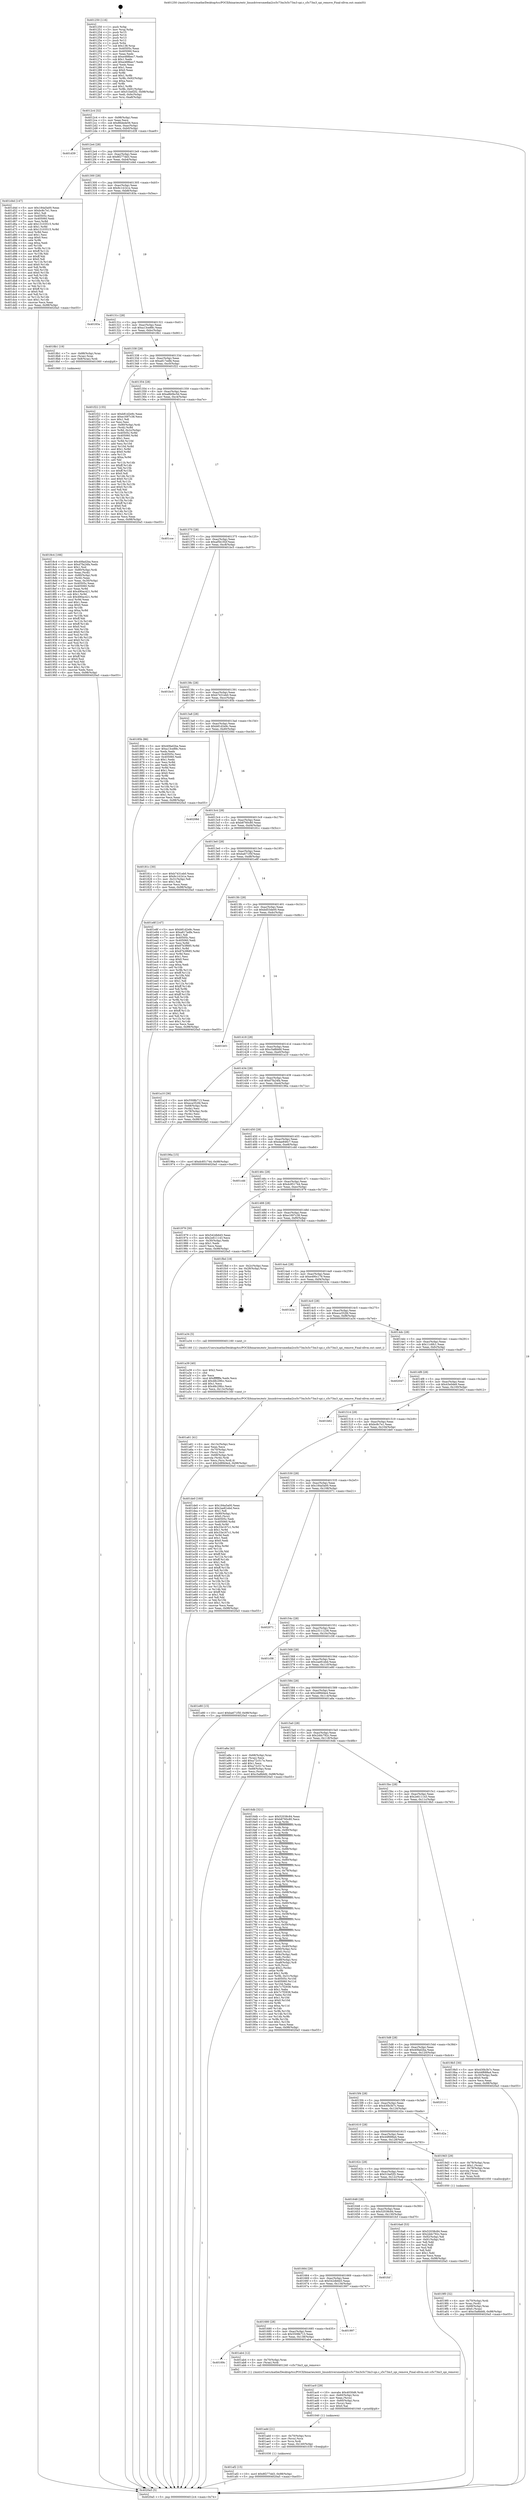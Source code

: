 digraph "0x401250" {
  label = "0x401250 (/mnt/c/Users/mathe/Desktop/tcc/POCII/binaries/extr_linuxdriversmediai2cs5c73m3s5c73m3-spi.c_s5c73m3_spi_remove_Final-ollvm.out::main(0))"
  labelloc = "t"
  node[shape=record]

  Entry [label="",width=0.3,height=0.3,shape=circle,fillcolor=black,style=filled]
  "0x4012c4" [label="{
     0x4012c4 [32]\l
     | [instrs]\l
     &nbsp;&nbsp;0x4012c4 \<+6\>: mov -0x98(%rbp),%eax\l
     &nbsp;&nbsp;0x4012ca \<+2\>: mov %eax,%ecx\l
     &nbsp;&nbsp;0x4012cc \<+6\>: sub $0x86dede56,%ecx\l
     &nbsp;&nbsp;0x4012d2 \<+6\>: mov %eax,-0xac(%rbp)\l
     &nbsp;&nbsp;0x4012d8 \<+6\>: mov %ecx,-0xb0(%rbp)\l
     &nbsp;&nbsp;0x4012de \<+6\>: je 0000000000401d39 \<main+0xae9\>\l
  }"]
  "0x401d39" [label="{
     0x401d39\l
  }", style=dashed]
  "0x4012e4" [label="{
     0x4012e4 [28]\l
     | [instrs]\l
     &nbsp;&nbsp;0x4012e4 \<+5\>: jmp 00000000004012e9 \<main+0x99\>\l
     &nbsp;&nbsp;0x4012e9 \<+6\>: mov -0xac(%rbp),%eax\l
     &nbsp;&nbsp;0x4012ef \<+5\>: sub $0x8f277dd3,%eax\l
     &nbsp;&nbsp;0x4012f4 \<+6\>: mov %eax,-0xb4(%rbp)\l
     &nbsp;&nbsp;0x4012fa \<+6\>: je 0000000000401d4d \<main+0xafd\>\l
  }"]
  Exit [label="",width=0.3,height=0.3,shape=circle,fillcolor=black,style=filled,peripheries=2]
  "0x401d4d" [label="{
     0x401d4d [147]\l
     | [instrs]\l
     &nbsp;&nbsp;0x401d4d \<+5\>: mov $0x184a5a00,%eax\l
     &nbsp;&nbsp;0x401d52 \<+5\>: mov $0xbc8c7e1,%ecx\l
     &nbsp;&nbsp;0x401d57 \<+2\>: mov $0x1,%dl\l
     &nbsp;&nbsp;0x401d59 \<+7\>: mov 0x40505c,%esi\l
     &nbsp;&nbsp;0x401d60 \<+7\>: mov 0x405060,%edi\l
     &nbsp;&nbsp;0x401d67 \<+3\>: mov %esi,%r8d\l
     &nbsp;&nbsp;0x401d6a \<+7\>: add $0x13103515,%r8d\l
     &nbsp;&nbsp;0x401d71 \<+4\>: sub $0x1,%r8d\l
     &nbsp;&nbsp;0x401d75 \<+7\>: sub $0x13103515,%r8d\l
     &nbsp;&nbsp;0x401d7c \<+4\>: imul %r8d,%esi\l
     &nbsp;&nbsp;0x401d80 \<+3\>: and $0x1,%esi\l
     &nbsp;&nbsp;0x401d83 \<+3\>: cmp $0x0,%esi\l
     &nbsp;&nbsp;0x401d86 \<+4\>: sete %r9b\l
     &nbsp;&nbsp;0x401d8a \<+3\>: cmp $0xa,%edi\l
     &nbsp;&nbsp;0x401d8d \<+4\>: setl %r10b\l
     &nbsp;&nbsp;0x401d91 \<+3\>: mov %r9b,%r11b\l
     &nbsp;&nbsp;0x401d94 \<+4\>: xor $0xff,%r11b\l
     &nbsp;&nbsp;0x401d98 \<+3\>: mov %r10b,%bl\l
     &nbsp;&nbsp;0x401d9b \<+3\>: xor $0xff,%bl\l
     &nbsp;&nbsp;0x401d9e \<+3\>: xor $0x0,%dl\l
     &nbsp;&nbsp;0x401da1 \<+3\>: mov %r11b,%r14b\l
     &nbsp;&nbsp;0x401da4 \<+4\>: and $0x0,%r14b\l
     &nbsp;&nbsp;0x401da8 \<+3\>: and %dl,%r9b\l
     &nbsp;&nbsp;0x401dab \<+3\>: mov %bl,%r15b\l
     &nbsp;&nbsp;0x401dae \<+4\>: and $0x0,%r15b\l
     &nbsp;&nbsp;0x401db2 \<+3\>: and %dl,%r10b\l
     &nbsp;&nbsp;0x401db5 \<+3\>: or %r9b,%r14b\l
     &nbsp;&nbsp;0x401db8 \<+3\>: or %r10b,%r15b\l
     &nbsp;&nbsp;0x401dbb \<+3\>: xor %r15b,%r14b\l
     &nbsp;&nbsp;0x401dbe \<+3\>: or %bl,%r11b\l
     &nbsp;&nbsp;0x401dc1 \<+4\>: xor $0xff,%r11b\l
     &nbsp;&nbsp;0x401dc5 \<+3\>: or $0x0,%dl\l
     &nbsp;&nbsp;0x401dc8 \<+3\>: and %dl,%r11b\l
     &nbsp;&nbsp;0x401dcb \<+3\>: or %r11b,%r14b\l
     &nbsp;&nbsp;0x401dce \<+4\>: test $0x1,%r14b\l
     &nbsp;&nbsp;0x401dd2 \<+3\>: cmovne %ecx,%eax\l
     &nbsp;&nbsp;0x401dd5 \<+6\>: mov %eax,-0x98(%rbp)\l
     &nbsp;&nbsp;0x401ddb \<+5\>: jmp 00000000004020a5 \<main+0xe55\>\l
  }"]
  "0x401300" [label="{
     0x401300 [28]\l
     | [instrs]\l
     &nbsp;&nbsp;0x401300 \<+5\>: jmp 0000000000401305 \<main+0xb5\>\l
     &nbsp;&nbsp;0x401305 \<+6\>: mov -0xac(%rbp),%eax\l
     &nbsp;&nbsp;0x40130b \<+5\>: sub $0x9c141b1e,%eax\l
     &nbsp;&nbsp;0x401310 \<+6\>: mov %eax,-0xb8(%rbp)\l
     &nbsp;&nbsp;0x401316 \<+6\>: je 000000000040183a \<main+0x5ea\>\l
  }"]
  "0x401af2" [label="{
     0x401af2 [15]\l
     | [instrs]\l
     &nbsp;&nbsp;0x401af2 \<+10\>: movl $0x8f277dd3,-0x98(%rbp)\l
     &nbsp;&nbsp;0x401afc \<+5\>: jmp 00000000004020a5 \<main+0xe55\>\l
  }"]
  "0x40183a" [label="{
     0x40183a\l
  }", style=dashed]
  "0x40131c" [label="{
     0x40131c [28]\l
     | [instrs]\l
     &nbsp;&nbsp;0x40131c \<+5\>: jmp 0000000000401321 \<main+0xd1\>\l
     &nbsp;&nbsp;0x401321 \<+6\>: mov -0xac(%rbp),%eax\l
     &nbsp;&nbsp;0x401327 \<+5\>: sub $0xa13ce88c,%eax\l
     &nbsp;&nbsp;0x40132c \<+6\>: mov %eax,-0xbc(%rbp)\l
     &nbsp;&nbsp;0x401332 \<+6\>: je 00000000004018b1 \<main+0x661\>\l
  }"]
  "0x401add" [label="{
     0x401add [21]\l
     | [instrs]\l
     &nbsp;&nbsp;0x401add \<+4\>: mov -0x70(%rbp),%rcx\l
     &nbsp;&nbsp;0x401ae1 \<+3\>: mov (%rcx),%rcx\l
     &nbsp;&nbsp;0x401ae4 \<+3\>: mov %rcx,%rdi\l
     &nbsp;&nbsp;0x401ae7 \<+6\>: mov %eax,-0x140(%rbp)\l
     &nbsp;&nbsp;0x401aed \<+5\>: call 0000000000401030 \<free@plt\>\l
     | [calls]\l
     &nbsp;&nbsp;0x401030 \{1\} (unknown)\l
  }"]
  "0x4018b1" [label="{
     0x4018b1 [19]\l
     | [instrs]\l
     &nbsp;&nbsp;0x4018b1 \<+7\>: mov -0x88(%rbp),%rax\l
     &nbsp;&nbsp;0x4018b8 \<+3\>: mov (%rax),%rax\l
     &nbsp;&nbsp;0x4018bb \<+4\>: mov 0x8(%rax),%rdi\l
     &nbsp;&nbsp;0x4018bf \<+5\>: call 0000000000401060 \<atoi@plt\>\l
     | [calls]\l
     &nbsp;&nbsp;0x401060 \{1\} (unknown)\l
  }"]
  "0x401338" [label="{
     0x401338 [28]\l
     | [instrs]\l
     &nbsp;&nbsp;0x401338 \<+5\>: jmp 000000000040133d \<main+0xed\>\l
     &nbsp;&nbsp;0x40133d \<+6\>: mov -0xac(%rbp),%eax\l
     &nbsp;&nbsp;0x401343 \<+5\>: sub $0xa817edfe,%eax\l
     &nbsp;&nbsp;0x401348 \<+6\>: mov %eax,-0xc0(%rbp)\l
     &nbsp;&nbsp;0x40134e \<+6\>: je 0000000000401f22 \<main+0xcd2\>\l
  }"]
  "0x401ac0" [label="{
     0x401ac0 [29]\l
     | [instrs]\l
     &nbsp;&nbsp;0x401ac0 \<+10\>: movabs $0x4030d6,%rdi\l
     &nbsp;&nbsp;0x401aca \<+4\>: mov -0x60(%rbp),%rcx\l
     &nbsp;&nbsp;0x401ace \<+2\>: mov %eax,(%rcx)\l
     &nbsp;&nbsp;0x401ad0 \<+4\>: mov -0x60(%rbp),%rcx\l
     &nbsp;&nbsp;0x401ad4 \<+2\>: mov (%rcx),%esi\l
     &nbsp;&nbsp;0x401ad6 \<+2\>: mov $0x0,%al\l
     &nbsp;&nbsp;0x401ad8 \<+5\>: call 0000000000401040 \<printf@plt\>\l
     | [calls]\l
     &nbsp;&nbsp;0x401040 \{1\} (unknown)\l
  }"]
  "0x401f22" [label="{
     0x401f22 [155]\l
     | [instrs]\l
     &nbsp;&nbsp;0x401f22 \<+5\>: mov $0xb81d2e9c,%eax\l
     &nbsp;&nbsp;0x401f27 \<+5\>: mov $0xe1697c38,%ecx\l
     &nbsp;&nbsp;0x401f2c \<+2\>: mov $0x1,%dl\l
     &nbsp;&nbsp;0x401f2e \<+2\>: xor %esi,%esi\l
     &nbsp;&nbsp;0x401f30 \<+7\>: mov -0x90(%rbp),%rdi\l
     &nbsp;&nbsp;0x401f37 \<+3\>: mov (%rdi),%r8d\l
     &nbsp;&nbsp;0x401f3a \<+4\>: mov %r8d,-0x2c(%rbp)\l
     &nbsp;&nbsp;0x401f3e \<+8\>: mov 0x40505c,%r8d\l
     &nbsp;&nbsp;0x401f46 \<+8\>: mov 0x405060,%r9d\l
     &nbsp;&nbsp;0x401f4e \<+3\>: sub $0x1,%esi\l
     &nbsp;&nbsp;0x401f51 \<+3\>: mov %r8d,%r10d\l
     &nbsp;&nbsp;0x401f54 \<+3\>: add %esi,%r10d\l
     &nbsp;&nbsp;0x401f57 \<+4\>: imul %r10d,%r8d\l
     &nbsp;&nbsp;0x401f5b \<+4\>: and $0x1,%r8d\l
     &nbsp;&nbsp;0x401f5f \<+4\>: cmp $0x0,%r8d\l
     &nbsp;&nbsp;0x401f63 \<+4\>: sete %r11b\l
     &nbsp;&nbsp;0x401f67 \<+4\>: cmp $0xa,%r9d\l
     &nbsp;&nbsp;0x401f6b \<+3\>: setl %bl\l
     &nbsp;&nbsp;0x401f6e \<+3\>: mov %r11b,%r14b\l
     &nbsp;&nbsp;0x401f71 \<+4\>: xor $0xff,%r14b\l
     &nbsp;&nbsp;0x401f75 \<+3\>: mov %bl,%r15b\l
     &nbsp;&nbsp;0x401f78 \<+4\>: xor $0xff,%r15b\l
     &nbsp;&nbsp;0x401f7c \<+3\>: xor $0x0,%dl\l
     &nbsp;&nbsp;0x401f7f \<+3\>: mov %r14b,%r12b\l
     &nbsp;&nbsp;0x401f82 \<+4\>: and $0x0,%r12b\l
     &nbsp;&nbsp;0x401f86 \<+3\>: and %dl,%r11b\l
     &nbsp;&nbsp;0x401f89 \<+3\>: mov %r15b,%r13b\l
     &nbsp;&nbsp;0x401f8c \<+4\>: and $0x0,%r13b\l
     &nbsp;&nbsp;0x401f90 \<+2\>: and %dl,%bl\l
     &nbsp;&nbsp;0x401f92 \<+3\>: or %r11b,%r12b\l
     &nbsp;&nbsp;0x401f95 \<+3\>: or %bl,%r13b\l
     &nbsp;&nbsp;0x401f98 \<+3\>: xor %r13b,%r12b\l
     &nbsp;&nbsp;0x401f9b \<+3\>: or %r15b,%r14b\l
     &nbsp;&nbsp;0x401f9e \<+4\>: xor $0xff,%r14b\l
     &nbsp;&nbsp;0x401fa2 \<+3\>: or $0x0,%dl\l
     &nbsp;&nbsp;0x401fa5 \<+3\>: and %dl,%r14b\l
     &nbsp;&nbsp;0x401fa8 \<+3\>: or %r14b,%r12b\l
     &nbsp;&nbsp;0x401fab \<+4\>: test $0x1,%r12b\l
     &nbsp;&nbsp;0x401faf \<+3\>: cmovne %ecx,%eax\l
     &nbsp;&nbsp;0x401fb2 \<+6\>: mov %eax,-0x98(%rbp)\l
     &nbsp;&nbsp;0x401fb8 \<+5\>: jmp 00000000004020a5 \<main+0xe55\>\l
  }"]
  "0x401354" [label="{
     0x401354 [28]\l
     | [instrs]\l
     &nbsp;&nbsp;0x401354 \<+5\>: jmp 0000000000401359 \<main+0x109\>\l
     &nbsp;&nbsp;0x401359 \<+6\>: mov -0xac(%rbp),%eax\l
     &nbsp;&nbsp;0x40135f \<+5\>: sub $0xa8b0bc5d,%eax\l
     &nbsp;&nbsp;0x401364 \<+6\>: mov %eax,-0xc4(%rbp)\l
     &nbsp;&nbsp;0x40136a \<+6\>: je 0000000000401cce \<main+0xa7e\>\l
  }"]
  "0x40169c" [label="{
     0x40169c\l
  }", style=dashed]
  "0x401cce" [label="{
     0x401cce\l
  }", style=dashed]
  "0x401370" [label="{
     0x401370 [28]\l
     | [instrs]\l
     &nbsp;&nbsp;0x401370 \<+5\>: jmp 0000000000401375 \<main+0x125\>\l
     &nbsp;&nbsp;0x401375 \<+6\>: mov -0xac(%rbp),%eax\l
     &nbsp;&nbsp;0x40137b \<+5\>: sub $0xaf5b192f,%eax\l
     &nbsp;&nbsp;0x401380 \<+6\>: mov %eax,-0xc8(%rbp)\l
     &nbsp;&nbsp;0x401386 \<+6\>: je 0000000000401bc5 \<main+0x975\>\l
  }"]
  "0x401ab4" [label="{
     0x401ab4 [12]\l
     | [instrs]\l
     &nbsp;&nbsp;0x401ab4 \<+4\>: mov -0x70(%rbp),%rax\l
     &nbsp;&nbsp;0x401ab8 \<+3\>: mov (%rax),%rdi\l
     &nbsp;&nbsp;0x401abb \<+5\>: call 0000000000401240 \<s5c73m3_spi_remove\>\l
     | [calls]\l
     &nbsp;&nbsp;0x401240 \{1\} (/mnt/c/Users/mathe/Desktop/tcc/POCII/binaries/extr_linuxdriversmediai2cs5c73m3s5c73m3-spi.c_s5c73m3_spi_remove_Final-ollvm.out::s5c73m3_spi_remove)\l
  }"]
  "0x401bc5" [label="{
     0x401bc5\l
  }", style=dashed]
  "0x40138c" [label="{
     0x40138c [28]\l
     | [instrs]\l
     &nbsp;&nbsp;0x40138c \<+5\>: jmp 0000000000401391 \<main+0x141\>\l
     &nbsp;&nbsp;0x401391 \<+6\>: mov -0xac(%rbp),%eax\l
     &nbsp;&nbsp;0x401397 \<+5\>: sub $0xb7431eb0,%eax\l
     &nbsp;&nbsp;0x40139c \<+6\>: mov %eax,-0xcc(%rbp)\l
     &nbsp;&nbsp;0x4013a2 \<+6\>: je 000000000040185b \<main+0x60b\>\l
  }"]
  "0x401680" [label="{
     0x401680 [28]\l
     | [instrs]\l
     &nbsp;&nbsp;0x401680 \<+5\>: jmp 0000000000401685 \<main+0x435\>\l
     &nbsp;&nbsp;0x401685 \<+6\>: mov -0xac(%rbp),%eax\l
     &nbsp;&nbsp;0x40168b \<+5\>: sub $0x5508b713,%eax\l
     &nbsp;&nbsp;0x401690 \<+6\>: mov %eax,-0x138(%rbp)\l
     &nbsp;&nbsp;0x401696 \<+6\>: je 0000000000401ab4 \<main+0x864\>\l
  }"]
  "0x40185b" [label="{
     0x40185b [86]\l
     | [instrs]\l
     &nbsp;&nbsp;0x40185b \<+5\>: mov $0x40fad2ba,%eax\l
     &nbsp;&nbsp;0x401860 \<+5\>: mov $0xa13ce88c,%ecx\l
     &nbsp;&nbsp;0x401865 \<+2\>: xor %edx,%edx\l
     &nbsp;&nbsp;0x401867 \<+7\>: mov 0x40505c,%esi\l
     &nbsp;&nbsp;0x40186e \<+7\>: mov 0x405060,%edi\l
     &nbsp;&nbsp;0x401875 \<+3\>: sub $0x1,%edx\l
     &nbsp;&nbsp;0x401878 \<+3\>: mov %esi,%r8d\l
     &nbsp;&nbsp;0x40187b \<+3\>: add %edx,%r8d\l
     &nbsp;&nbsp;0x40187e \<+4\>: imul %r8d,%esi\l
     &nbsp;&nbsp;0x401882 \<+3\>: and $0x1,%esi\l
     &nbsp;&nbsp;0x401885 \<+3\>: cmp $0x0,%esi\l
     &nbsp;&nbsp;0x401888 \<+4\>: sete %r9b\l
     &nbsp;&nbsp;0x40188c \<+3\>: cmp $0xa,%edi\l
     &nbsp;&nbsp;0x40188f \<+4\>: setl %r10b\l
     &nbsp;&nbsp;0x401893 \<+3\>: mov %r9b,%r11b\l
     &nbsp;&nbsp;0x401896 \<+3\>: and %r10b,%r11b\l
     &nbsp;&nbsp;0x401899 \<+3\>: xor %r10b,%r9b\l
     &nbsp;&nbsp;0x40189c \<+3\>: or %r9b,%r11b\l
     &nbsp;&nbsp;0x40189f \<+4\>: test $0x1,%r11b\l
     &nbsp;&nbsp;0x4018a3 \<+3\>: cmovne %ecx,%eax\l
     &nbsp;&nbsp;0x4018a6 \<+6\>: mov %eax,-0x98(%rbp)\l
     &nbsp;&nbsp;0x4018ac \<+5\>: jmp 00000000004020a5 \<main+0xe55\>\l
  }"]
  "0x4013a8" [label="{
     0x4013a8 [28]\l
     | [instrs]\l
     &nbsp;&nbsp;0x4013a8 \<+5\>: jmp 00000000004013ad \<main+0x15d\>\l
     &nbsp;&nbsp;0x4013ad \<+6\>: mov -0xac(%rbp),%eax\l
     &nbsp;&nbsp;0x4013b3 \<+5\>: sub $0xb81d2e9c,%eax\l
     &nbsp;&nbsp;0x4013b8 \<+6\>: mov %eax,-0xd0(%rbp)\l
     &nbsp;&nbsp;0x4013be \<+6\>: je 000000000040208d \<main+0xe3d\>\l
  }"]
  "0x401997" [label="{
     0x401997\l
  }", style=dashed]
  "0x40208d" [label="{
     0x40208d\l
  }", style=dashed]
  "0x4013c4" [label="{
     0x4013c4 [28]\l
     | [instrs]\l
     &nbsp;&nbsp;0x4013c4 \<+5\>: jmp 00000000004013c9 \<main+0x179\>\l
     &nbsp;&nbsp;0x4013c9 \<+6\>: mov -0xac(%rbp),%eax\l
     &nbsp;&nbsp;0x4013cf \<+5\>: sub $0xb8760c80,%eax\l
     &nbsp;&nbsp;0x4013d4 \<+6\>: mov %eax,-0xd4(%rbp)\l
     &nbsp;&nbsp;0x4013da \<+6\>: je 000000000040181c \<main+0x5cc\>\l
  }"]
  "0x401664" [label="{
     0x401664 [28]\l
     | [instrs]\l
     &nbsp;&nbsp;0x401664 \<+5\>: jmp 0000000000401669 \<main+0x419\>\l
     &nbsp;&nbsp;0x401669 \<+6\>: mov -0xac(%rbp),%eax\l
     &nbsp;&nbsp;0x40166f \<+5\>: sub $0x542db6d3,%eax\l
     &nbsp;&nbsp;0x401674 \<+6\>: mov %eax,-0x134(%rbp)\l
     &nbsp;&nbsp;0x40167a \<+6\>: je 0000000000401997 \<main+0x747\>\l
  }"]
  "0x40181c" [label="{
     0x40181c [30]\l
     | [instrs]\l
     &nbsp;&nbsp;0x40181c \<+5\>: mov $0xb7431eb0,%eax\l
     &nbsp;&nbsp;0x401821 \<+5\>: mov $0x9c141b1e,%ecx\l
     &nbsp;&nbsp;0x401826 \<+3\>: mov -0x31(%rbp),%dl\l
     &nbsp;&nbsp;0x401829 \<+3\>: test $0x1,%dl\l
     &nbsp;&nbsp;0x40182c \<+3\>: cmovne %ecx,%eax\l
     &nbsp;&nbsp;0x40182f \<+6\>: mov %eax,-0x98(%rbp)\l
     &nbsp;&nbsp;0x401835 \<+5\>: jmp 00000000004020a5 \<main+0xe55\>\l
  }"]
  "0x4013e0" [label="{
     0x4013e0 [28]\l
     | [instrs]\l
     &nbsp;&nbsp;0x4013e0 \<+5\>: jmp 00000000004013e5 \<main+0x195\>\l
     &nbsp;&nbsp;0x4013e5 \<+6\>: mov -0xac(%rbp),%eax\l
     &nbsp;&nbsp;0x4013eb \<+5\>: sub $0xba671f5f,%eax\l
     &nbsp;&nbsp;0x4013f0 \<+6\>: mov %eax,-0xd8(%rbp)\l
     &nbsp;&nbsp;0x4013f6 \<+6\>: je 0000000000401e8f \<main+0xc3f\>\l
  }"]
  "0x401fcf" [label="{
     0x401fcf\l
  }", style=dashed]
  "0x401e8f" [label="{
     0x401e8f [147]\l
     | [instrs]\l
     &nbsp;&nbsp;0x401e8f \<+5\>: mov $0xb81d2e9c,%eax\l
     &nbsp;&nbsp;0x401e94 \<+5\>: mov $0xa817edfe,%ecx\l
     &nbsp;&nbsp;0x401e99 \<+2\>: mov $0x1,%dl\l
     &nbsp;&nbsp;0x401e9b \<+7\>: mov 0x40505c,%esi\l
     &nbsp;&nbsp;0x401ea2 \<+7\>: mov 0x405060,%edi\l
     &nbsp;&nbsp;0x401ea9 \<+3\>: mov %esi,%r8d\l
     &nbsp;&nbsp;0x401eac \<+7\>: add $0x87b3f685,%r8d\l
     &nbsp;&nbsp;0x401eb3 \<+4\>: sub $0x1,%r8d\l
     &nbsp;&nbsp;0x401eb7 \<+7\>: sub $0x87b3f685,%r8d\l
     &nbsp;&nbsp;0x401ebe \<+4\>: imul %r8d,%esi\l
     &nbsp;&nbsp;0x401ec2 \<+3\>: and $0x1,%esi\l
     &nbsp;&nbsp;0x401ec5 \<+3\>: cmp $0x0,%esi\l
     &nbsp;&nbsp;0x401ec8 \<+4\>: sete %r9b\l
     &nbsp;&nbsp;0x401ecc \<+3\>: cmp $0xa,%edi\l
     &nbsp;&nbsp;0x401ecf \<+4\>: setl %r10b\l
     &nbsp;&nbsp;0x401ed3 \<+3\>: mov %r9b,%r11b\l
     &nbsp;&nbsp;0x401ed6 \<+4\>: xor $0xff,%r11b\l
     &nbsp;&nbsp;0x401eda \<+3\>: mov %r10b,%bl\l
     &nbsp;&nbsp;0x401edd \<+3\>: xor $0xff,%bl\l
     &nbsp;&nbsp;0x401ee0 \<+3\>: xor $0x1,%dl\l
     &nbsp;&nbsp;0x401ee3 \<+3\>: mov %r11b,%r14b\l
     &nbsp;&nbsp;0x401ee6 \<+4\>: and $0xff,%r14b\l
     &nbsp;&nbsp;0x401eea \<+3\>: and %dl,%r9b\l
     &nbsp;&nbsp;0x401eed \<+3\>: mov %bl,%r15b\l
     &nbsp;&nbsp;0x401ef0 \<+4\>: and $0xff,%r15b\l
     &nbsp;&nbsp;0x401ef4 \<+3\>: and %dl,%r10b\l
     &nbsp;&nbsp;0x401ef7 \<+3\>: or %r9b,%r14b\l
     &nbsp;&nbsp;0x401efa \<+3\>: or %r10b,%r15b\l
     &nbsp;&nbsp;0x401efd \<+3\>: xor %r15b,%r14b\l
     &nbsp;&nbsp;0x401f00 \<+3\>: or %bl,%r11b\l
     &nbsp;&nbsp;0x401f03 \<+4\>: xor $0xff,%r11b\l
     &nbsp;&nbsp;0x401f07 \<+3\>: or $0x1,%dl\l
     &nbsp;&nbsp;0x401f0a \<+3\>: and %dl,%r11b\l
     &nbsp;&nbsp;0x401f0d \<+3\>: or %r11b,%r14b\l
     &nbsp;&nbsp;0x401f10 \<+4\>: test $0x1,%r14b\l
     &nbsp;&nbsp;0x401f14 \<+3\>: cmovne %ecx,%eax\l
     &nbsp;&nbsp;0x401f17 \<+6\>: mov %eax,-0x98(%rbp)\l
     &nbsp;&nbsp;0x401f1d \<+5\>: jmp 00000000004020a5 \<main+0xe55\>\l
  }"]
  "0x4013fc" [label="{
     0x4013fc [28]\l
     | [instrs]\l
     &nbsp;&nbsp;0x4013fc \<+5\>: jmp 0000000000401401 \<main+0x1b1\>\l
     &nbsp;&nbsp;0x401401 \<+6\>: mov -0xac(%rbp),%eax\l
     &nbsp;&nbsp;0x401407 \<+5\>: sub $0xbd53de00,%eax\l
     &nbsp;&nbsp;0x40140c \<+6\>: mov %eax,-0xdc(%rbp)\l
     &nbsp;&nbsp;0x401412 \<+6\>: je 0000000000401b01 \<main+0x8b1\>\l
  }"]
  "0x401a61" [label="{
     0x401a61 [41]\l
     | [instrs]\l
     &nbsp;&nbsp;0x401a61 \<+6\>: mov -0x13c(%rbp),%ecx\l
     &nbsp;&nbsp;0x401a67 \<+3\>: imul %eax,%ecx\l
     &nbsp;&nbsp;0x401a6a \<+4\>: mov -0x70(%rbp),%rsi\l
     &nbsp;&nbsp;0x401a6e \<+3\>: mov (%rsi),%rsi\l
     &nbsp;&nbsp;0x401a71 \<+4\>: mov -0x68(%rbp),%rdi\l
     &nbsp;&nbsp;0x401a75 \<+3\>: movslq (%rdi),%rdi\l
     &nbsp;&nbsp;0x401a78 \<+3\>: mov %ecx,(%rsi,%rdi,4)\l
     &nbsp;&nbsp;0x401a7b \<+10\>: movl $0x2d89d4e4,-0x98(%rbp)\l
     &nbsp;&nbsp;0x401a85 \<+5\>: jmp 00000000004020a5 \<main+0xe55\>\l
  }"]
  "0x401b01" [label="{
     0x401b01\l
  }", style=dashed]
  "0x401418" [label="{
     0x401418 [28]\l
     | [instrs]\l
     &nbsp;&nbsp;0x401418 \<+5\>: jmp 000000000040141d \<main+0x1cd\>\l
     &nbsp;&nbsp;0x40141d \<+6\>: mov -0xac(%rbp),%eax\l
     &nbsp;&nbsp;0x401423 \<+5\>: sub $0xc5a8bbfd,%eax\l
     &nbsp;&nbsp;0x401428 \<+6\>: mov %eax,-0xe0(%rbp)\l
     &nbsp;&nbsp;0x40142e \<+6\>: je 0000000000401a10 \<main+0x7c0\>\l
  }"]
  "0x401a39" [label="{
     0x401a39 [40]\l
     | [instrs]\l
     &nbsp;&nbsp;0x401a39 \<+5\>: mov $0x2,%ecx\l
     &nbsp;&nbsp;0x401a3e \<+1\>: cltd\l
     &nbsp;&nbsp;0x401a3f \<+2\>: idiv %ecx\l
     &nbsp;&nbsp;0x401a41 \<+6\>: imul $0xfffffffe,%edx,%ecx\l
     &nbsp;&nbsp;0x401a47 \<+6\>: add $0x48c29fcc,%ecx\l
     &nbsp;&nbsp;0x401a4d \<+3\>: add $0x1,%ecx\l
     &nbsp;&nbsp;0x401a50 \<+6\>: sub $0x48c29fcc,%ecx\l
     &nbsp;&nbsp;0x401a56 \<+6\>: mov %ecx,-0x13c(%rbp)\l
     &nbsp;&nbsp;0x401a5c \<+5\>: call 0000000000401160 \<next_i\>\l
     | [calls]\l
     &nbsp;&nbsp;0x401160 \{1\} (/mnt/c/Users/mathe/Desktop/tcc/POCII/binaries/extr_linuxdriversmediai2cs5c73m3s5c73m3-spi.c_s5c73m3_spi_remove_Final-ollvm.out::next_i)\l
  }"]
  "0x401a10" [label="{
     0x401a10 [36]\l
     | [instrs]\l
     &nbsp;&nbsp;0x401a10 \<+5\>: mov $0x5508b713,%eax\l
     &nbsp;&nbsp;0x401a15 \<+5\>: mov $0xeca352fd,%ecx\l
     &nbsp;&nbsp;0x401a1a \<+4\>: mov -0x68(%rbp),%rdx\l
     &nbsp;&nbsp;0x401a1e \<+2\>: mov (%rdx),%esi\l
     &nbsp;&nbsp;0x401a20 \<+4\>: mov -0x78(%rbp),%rdx\l
     &nbsp;&nbsp;0x401a24 \<+2\>: cmp (%rdx),%esi\l
     &nbsp;&nbsp;0x401a26 \<+3\>: cmovl %ecx,%eax\l
     &nbsp;&nbsp;0x401a29 \<+6\>: mov %eax,-0x98(%rbp)\l
     &nbsp;&nbsp;0x401a2f \<+5\>: jmp 00000000004020a5 \<main+0xe55\>\l
  }"]
  "0x401434" [label="{
     0x401434 [28]\l
     | [instrs]\l
     &nbsp;&nbsp;0x401434 \<+5\>: jmp 0000000000401439 \<main+0x1e9\>\l
     &nbsp;&nbsp;0x401439 \<+6\>: mov -0xac(%rbp),%eax\l
     &nbsp;&nbsp;0x40143f \<+5\>: sub $0xd7fa24fa,%eax\l
     &nbsp;&nbsp;0x401444 \<+6\>: mov %eax,-0xe4(%rbp)\l
     &nbsp;&nbsp;0x40144a \<+6\>: je 000000000040196a \<main+0x71a\>\l
  }"]
  "0x4019f0" [label="{
     0x4019f0 [32]\l
     | [instrs]\l
     &nbsp;&nbsp;0x4019f0 \<+4\>: mov -0x70(%rbp),%rdi\l
     &nbsp;&nbsp;0x4019f4 \<+3\>: mov %rax,(%rdi)\l
     &nbsp;&nbsp;0x4019f7 \<+4\>: mov -0x68(%rbp),%rax\l
     &nbsp;&nbsp;0x4019fb \<+6\>: movl $0x0,(%rax)\l
     &nbsp;&nbsp;0x401a01 \<+10\>: movl $0xc5a8bbfd,-0x98(%rbp)\l
     &nbsp;&nbsp;0x401a0b \<+5\>: jmp 00000000004020a5 \<main+0xe55\>\l
  }"]
  "0x40196a" [label="{
     0x40196a [15]\l
     | [instrs]\l
     &nbsp;&nbsp;0x40196a \<+10\>: movl $0xdc851744,-0x98(%rbp)\l
     &nbsp;&nbsp;0x401974 \<+5\>: jmp 00000000004020a5 \<main+0xe55\>\l
  }"]
  "0x401450" [label="{
     0x401450 [28]\l
     | [instrs]\l
     &nbsp;&nbsp;0x401450 \<+5\>: jmp 0000000000401455 \<main+0x205\>\l
     &nbsp;&nbsp;0x401455 \<+6\>: mov -0xac(%rbp),%eax\l
     &nbsp;&nbsp;0x40145b \<+5\>: sub $0xdae846c7,%eax\l
     &nbsp;&nbsp;0x401460 \<+6\>: mov %eax,-0xe8(%rbp)\l
     &nbsp;&nbsp;0x401466 \<+6\>: je 0000000000401cdd \<main+0xa8d\>\l
  }"]
  "0x4018c4" [label="{
     0x4018c4 [166]\l
     | [instrs]\l
     &nbsp;&nbsp;0x4018c4 \<+5\>: mov $0x40fad2ba,%ecx\l
     &nbsp;&nbsp;0x4018c9 \<+5\>: mov $0xd7fa24fa,%edx\l
     &nbsp;&nbsp;0x4018ce \<+3\>: mov $0x1,%sil\l
     &nbsp;&nbsp;0x4018d1 \<+4\>: mov -0x80(%rbp),%rdi\l
     &nbsp;&nbsp;0x4018d5 \<+2\>: mov %eax,(%rdi)\l
     &nbsp;&nbsp;0x4018d7 \<+4\>: mov -0x80(%rbp),%rdi\l
     &nbsp;&nbsp;0x4018db \<+2\>: mov (%rdi),%eax\l
     &nbsp;&nbsp;0x4018dd \<+3\>: mov %eax,-0x30(%rbp)\l
     &nbsp;&nbsp;0x4018e0 \<+7\>: mov 0x40505c,%eax\l
     &nbsp;&nbsp;0x4018e7 \<+8\>: mov 0x405060,%r8d\l
     &nbsp;&nbsp;0x4018ef \<+3\>: mov %eax,%r9d\l
     &nbsp;&nbsp;0x4018f2 \<+7\>: add $0x490ac421,%r9d\l
     &nbsp;&nbsp;0x4018f9 \<+4\>: sub $0x1,%r9d\l
     &nbsp;&nbsp;0x4018fd \<+7\>: sub $0x490ac421,%r9d\l
     &nbsp;&nbsp;0x401904 \<+4\>: imul %r9d,%eax\l
     &nbsp;&nbsp;0x401908 \<+3\>: and $0x1,%eax\l
     &nbsp;&nbsp;0x40190b \<+3\>: cmp $0x0,%eax\l
     &nbsp;&nbsp;0x40190e \<+4\>: sete %r10b\l
     &nbsp;&nbsp;0x401912 \<+4\>: cmp $0xa,%r8d\l
     &nbsp;&nbsp;0x401916 \<+4\>: setl %r11b\l
     &nbsp;&nbsp;0x40191a \<+3\>: mov %r10b,%bl\l
     &nbsp;&nbsp;0x40191d \<+3\>: xor $0xff,%bl\l
     &nbsp;&nbsp;0x401920 \<+3\>: mov %r11b,%r14b\l
     &nbsp;&nbsp;0x401923 \<+4\>: xor $0xff,%r14b\l
     &nbsp;&nbsp;0x401927 \<+4\>: xor $0x0,%sil\l
     &nbsp;&nbsp;0x40192b \<+3\>: mov %bl,%r15b\l
     &nbsp;&nbsp;0x40192e \<+4\>: and $0x0,%r15b\l
     &nbsp;&nbsp;0x401932 \<+3\>: and %sil,%r10b\l
     &nbsp;&nbsp;0x401935 \<+3\>: mov %r14b,%r12b\l
     &nbsp;&nbsp;0x401938 \<+4\>: and $0x0,%r12b\l
     &nbsp;&nbsp;0x40193c \<+3\>: and %sil,%r11b\l
     &nbsp;&nbsp;0x40193f \<+3\>: or %r10b,%r15b\l
     &nbsp;&nbsp;0x401942 \<+3\>: or %r11b,%r12b\l
     &nbsp;&nbsp;0x401945 \<+3\>: xor %r12b,%r15b\l
     &nbsp;&nbsp;0x401948 \<+3\>: or %r14b,%bl\l
     &nbsp;&nbsp;0x40194b \<+3\>: xor $0xff,%bl\l
     &nbsp;&nbsp;0x40194e \<+4\>: or $0x0,%sil\l
     &nbsp;&nbsp;0x401952 \<+3\>: and %sil,%bl\l
     &nbsp;&nbsp;0x401955 \<+3\>: or %bl,%r15b\l
     &nbsp;&nbsp;0x401958 \<+4\>: test $0x1,%r15b\l
     &nbsp;&nbsp;0x40195c \<+3\>: cmovne %edx,%ecx\l
     &nbsp;&nbsp;0x40195f \<+6\>: mov %ecx,-0x98(%rbp)\l
     &nbsp;&nbsp;0x401965 \<+5\>: jmp 00000000004020a5 \<main+0xe55\>\l
  }"]
  "0x401cdd" [label="{
     0x401cdd\l
  }", style=dashed]
  "0x40146c" [label="{
     0x40146c [28]\l
     | [instrs]\l
     &nbsp;&nbsp;0x40146c \<+5\>: jmp 0000000000401471 \<main+0x221\>\l
     &nbsp;&nbsp;0x401471 \<+6\>: mov -0xac(%rbp),%eax\l
     &nbsp;&nbsp;0x401477 \<+5\>: sub $0xdc851744,%eax\l
     &nbsp;&nbsp;0x40147c \<+6\>: mov %eax,-0xec(%rbp)\l
     &nbsp;&nbsp;0x401482 \<+6\>: je 0000000000401979 \<main+0x729\>\l
  }"]
  "0x401250" [label="{
     0x401250 [116]\l
     | [instrs]\l
     &nbsp;&nbsp;0x401250 \<+1\>: push %rbp\l
     &nbsp;&nbsp;0x401251 \<+3\>: mov %rsp,%rbp\l
     &nbsp;&nbsp;0x401254 \<+2\>: push %r15\l
     &nbsp;&nbsp;0x401256 \<+2\>: push %r14\l
     &nbsp;&nbsp;0x401258 \<+2\>: push %r13\l
     &nbsp;&nbsp;0x40125a \<+2\>: push %r12\l
     &nbsp;&nbsp;0x40125c \<+1\>: push %rbx\l
     &nbsp;&nbsp;0x40125d \<+7\>: sub $0x138,%rsp\l
     &nbsp;&nbsp;0x401264 \<+7\>: mov 0x40505c,%eax\l
     &nbsp;&nbsp;0x40126b \<+7\>: mov 0x405060,%ecx\l
     &nbsp;&nbsp;0x401272 \<+2\>: mov %eax,%edx\l
     &nbsp;&nbsp;0x401274 \<+6\>: sub $0xe488bec7,%edx\l
     &nbsp;&nbsp;0x40127a \<+3\>: sub $0x1,%edx\l
     &nbsp;&nbsp;0x40127d \<+6\>: add $0xe488bec7,%edx\l
     &nbsp;&nbsp;0x401283 \<+3\>: imul %edx,%eax\l
     &nbsp;&nbsp;0x401286 \<+3\>: and $0x1,%eax\l
     &nbsp;&nbsp;0x401289 \<+3\>: cmp $0x0,%eax\l
     &nbsp;&nbsp;0x40128c \<+4\>: sete %r8b\l
     &nbsp;&nbsp;0x401290 \<+4\>: and $0x1,%r8b\l
     &nbsp;&nbsp;0x401294 \<+7\>: mov %r8b,-0x92(%rbp)\l
     &nbsp;&nbsp;0x40129b \<+3\>: cmp $0xa,%ecx\l
     &nbsp;&nbsp;0x40129e \<+4\>: setl %r8b\l
     &nbsp;&nbsp;0x4012a2 \<+4\>: and $0x1,%r8b\l
     &nbsp;&nbsp;0x4012a6 \<+7\>: mov %r8b,-0x91(%rbp)\l
     &nbsp;&nbsp;0x4012ad \<+10\>: movl $0x51bef2f2,-0x98(%rbp)\l
     &nbsp;&nbsp;0x4012b7 \<+6\>: mov %edi,-0x9c(%rbp)\l
     &nbsp;&nbsp;0x4012bd \<+7\>: mov %rsi,-0xa8(%rbp)\l
  }"]
  "0x401979" [label="{
     0x401979 [30]\l
     | [instrs]\l
     &nbsp;&nbsp;0x401979 \<+5\>: mov $0x542db6d3,%eax\l
     &nbsp;&nbsp;0x40197e \<+5\>: mov $0x2e611143,%ecx\l
     &nbsp;&nbsp;0x401983 \<+3\>: mov -0x30(%rbp),%edx\l
     &nbsp;&nbsp;0x401986 \<+3\>: cmp $0x1,%edx\l
     &nbsp;&nbsp;0x401989 \<+3\>: cmovl %ecx,%eax\l
     &nbsp;&nbsp;0x40198c \<+6\>: mov %eax,-0x98(%rbp)\l
     &nbsp;&nbsp;0x401992 \<+5\>: jmp 00000000004020a5 \<main+0xe55\>\l
  }"]
  "0x401488" [label="{
     0x401488 [28]\l
     | [instrs]\l
     &nbsp;&nbsp;0x401488 \<+5\>: jmp 000000000040148d \<main+0x23d\>\l
     &nbsp;&nbsp;0x40148d \<+6\>: mov -0xac(%rbp),%eax\l
     &nbsp;&nbsp;0x401493 \<+5\>: sub $0xe1697c38,%eax\l
     &nbsp;&nbsp;0x401498 \<+6\>: mov %eax,-0xf0(%rbp)\l
     &nbsp;&nbsp;0x40149e \<+6\>: je 0000000000401fbd \<main+0xd6d\>\l
  }"]
  "0x4020a5" [label="{
     0x4020a5 [5]\l
     | [instrs]\l
     &nbsp;&nbsp;0x4020a5 \<+5\>: jmp 00000000004012c4 \<main+0x74\>\l
  }"]
  "0x401fbd" [label="{
     0x401fbd [18]\l
     | [instrs]\l
     &nbsp;&nbsp;0x401fbd \<+3\>: mov -0x2c(%rbp),%eax\l
     &nbsp;&nbsp;0x401fc0 \<+4\>: lea -0x28(%rbp),%rsp\l
     &nbsp;&nbsp;0x401fc4 \<+1\>: pop %rbx\l
     &nbsp;&nbsp;0x401fc5 \<+2\>: pop %r12\l
     &nbsp;&nbsp;0x401fc7 \<+2\>: pop %r13\l
     &nbsp;&nbsp;0x401fc9 \<+2\>: pop %r14\l
     &nbsp;&nbsp;0x401fcb \<+2\>: pop %r15\l
     &nbsp;&nbsp;0x401fcd \<+1\>: pop %rbp\l
     &nbsp;&nbsp;0x401fce \<+1\>: ret\l
  }"]
  "0x4014a4" [label="{
     0x4014a4 [28]\l
     | [instrs]\l
     &nbsp;&nbsp;0x4014a4 \<+5\>: jmp 00000000004014a9 \<main+0x259\>\l
     &nbsp;&nbsp;0x4014a9 \<+6\>: mov -0xac(%rbp),%eax\l
     &nbsp;&nbsp;0x4014af \<+5\>: sub $0xe490c179,%eax\l
     &nbsp;&nbsp;0x4014b4 \<+6\>: mov %eax,-0xf4(%rbp)\l
     &nbsp;&nbsp;0x4014ba \<+6\>: je 0000000000401b3e \<main+0x8ee\>\l
  }"]
  "0x401648" [label="{
     0x401648 [28]\l
     | [instrs]\l
     &nbsp;&nbsp;0x401648 \<+5\>: jmp 000000000040164d \<main+0x3fd\>\l
     &nbsp;&nbsp;0x40164d \<+6\>: mov -0xac(%rbp),%eax\l
     &nbsp;&nbsp;0x401653 \<+5\>: sub $0x52038c84,%eax\l
     &nbsp;&nbsp;0x401658 \<+6\>: mov %eax,-0x130(%rbp)\l
     &nbsp;&nbsp;0x40165e \<+6\>: je 0000000000401fcf \<main+0xd7f\>\l
  }"]
  "0x401b3e" [label="{
     0x401b3e\l
  }", style=dashed]
  "0x4014c0" [label="{
     0x4014c0 [28]\l
     | [instrs]\l
     &nbsp;&nbsp;0x4014c0 \<+5\>: jmp 00000000004014c5 \<main+0x275\>\l
     &nbsp;&nbsp;0x4014c5 \<+6\>: mov -0xac(%rbp),%eax\l
     &nbsp;&nbsp;0x4014cb \<+5\>: sub $0xeca352fd,%eax\l
     &nbsp;&nbsp;0x4014d0 \<+6\>: mov %eax,-0xf8(%rbp)\l
     &nbsp;&nbsp;0x4014d6 \<+6\>: je 0000000000401a34 \<main+0x7e4\>\l
  }"]
  "0x4016a6" [label="{
     0x4016a6 [53]\l
     | [instrs]\l
     &nbsp;&nbsp;0x4016a6 \<+5\>: mov $0x52038c84,%eax\l
     &nbsp;&nbsp;0x4016ab \<+5\>: mov $0x2ddc792c,%ecx\l
     &nbsp;&nbsp;0x4016b0 \<+6\>: mov -0x92(%rbp),%dl\l
     &nbsp;&nbsp;0x4016b6 \<+7\>: mov -0x91(%rbp),%sil\l
     &nbsp;&nbsp;0x4016bd \<+3\>: mov %dl,%dil\l
     &nbsp;&nbsp;0x4016c0 \<+3\>: and %sil,%dil\l
     &nbsp;&nbsp;0x4016c3 \<+3\>: xor %sil,%dl\l
     &nbsp;&nbsp;0x4016c6 \<+3\>: or %dl,%dil\l
     &nbsp;&nbsp;0x4016c9 \<+4\>: test $0x1,%dil\l
     &nbsp;&nbsp;0x4016cd \<+3\>: cmovne %ecx,%eax\l
     &nbsp;&nbsp;0x4016d0 \<+6\>: mov %eax,-0x98(%rbp)\l
     &nbsp;&nbsp;0x4016d6 \<+5\>: jmp 00000000004020a5 \<main+0xe55\>\l
  }"]
  "0x401a34" [label="{
     0x401a34 [5]\l
     | [instrs]\l
     &nbsp;&nbsp;0x401a34 \<+5\>: call 0000000000401160 \<next_i\>\l
     | [calls]\l
     &nbsp;&nbsp;0x401160 \{1\} (/mnt/c/Users/mathe/Desktop/tcc/POCII/binaries/extr_linuxdriversmediai2cs5c73m3s5c73m3-spi.c_s5c73m3_spi_remove_Final-ollvm.out::next_i)\l
  }"]
  "0x4014dc" [label="{
     0x4014dc [28]\l
     | [instrs]\l
     &nbsp;&nbsp;0x4014dc \<+5\>: jmp 00000000004014e1 \<main+0x291\>\l
     &nbsp;&nbsp;0x4014e1 \<+6\>: mov -0xac(%rbp),%eax\l
     &nbsp;&nbsp;0x4014e7 \<+5\>: sub $0x11c6fc1,%eax\l
     &nbsp;&nbsp;0x4014ec \<+6\>: mov %eax,-0xfc(%rbp)\l
     &nbsp;&nbsp;0x4014f2 \<+6\>: je 0000000000402047 \<main+0xdf7\>\l
  }"]
  "0x40162c" [label="{
     0x40162c [28]\l
     | [instrs]\l
     &nbsp;&nbsp;0x40162c \<+5\>: jmp 0000000000401631 \<main+0x3e1\>\l
     &nbsp;&nbsp;0x401631 \<+6\>: mov -0xac(%rbp),%eax\l
     &nbsp;&nbsp;0x401637 \<+5\>: sub $0x51bef2f2,%eax\l
     &nbsp;&nbsp;0x40163c \<+6\>: mov %eax,-0x12c(%rbp)\l
     &nbsp;&nbsp;0x401642 \<+6\>: je 00000000004016a6 \<main+0x456\>\l
  }"]
  "0x402047" [label="{
     0x402047\l
  }", style=dashed]
  "0x4014f8" [label="{
     0x4014f8 [28]\l
     | [instrs]\l
     &nbsp;&nbsp;0x4014f8 \<+5\>: jmp 00000000004014fd \<main+0x2ad\>\l
     &nbsp;&nbsp;0x4014fd \<+6\>: mov -0xac(%rbp),%eax\l
     &nbsp;&nbsp;0x401503 \<+5\>: sub $0x43e0de9,%eax\l
     &nbsp;&nbsp;0x401508 \<+6\>: mov %eax,-0x100(%rbp)\l
     &nbsp;&nbsp;0x40150e \<+6\>: je 0000000000401b62 \<main+0x912\>\l
  }"]
  "0x4019d3" [label="{
     0x4019d3 [29]\l
     | [instrs]\l
     &nbsp;&nbsp;0x4019d3 \<+4\>: mov -0x78(%rbp),%rax\l
     &nbsp;&nbsp;0x4019d7 \<+6\>: movl $0x1,(%rax)\l
     &nbsp;&nbsp;0x4019dd \<+4\>: mov -0x78(%rbp),%rax\l
     &nbsp;&nbsp;0x4019e1 \<+3\>: movslq (%rax),%rax\l
     &nbsp;&nbsp;0x4019e4 \<+4\>: shl $0x2,%rax\l
     &nbsp;&nbsp;0x4019e8 \<+3\>: mov %rax,%rdi\l
     &nbsp;&nbsp;0x4019eb \<+5\>: call 0000000000401050 \<malloc@plt\>\l
     | [calls]\l
     &nbsp;&nbsp;0x401050 \{1\} (unknown)\l
  }"]
  "0x401b62" [label="{
     0x401b62\l
  }", style=dashed]
  "0x401514" [label="{
     0x401514 [28]\l
     | [instrs]\l
     &nbsp;&nbsp;0x401514 \<+5\>: jmp 0000000000401519 \<main+0x2c9\>\l
     &nbsp;&nbsp;0x401519 \<+6\>: mov -0xac(%rbp),%eax\l
     &nbsp;&nbsp;0x40151f \<+5\>: sub $0xbc8c7e1,%eax\l
     &nbsp;&nbsp;0x401524 \<+6\>: mov %eax,-0x104(%rbp)\l
     &nbsp;&nbsp;0x40152a \<+6\>: je 0000000000401de0 \<main+0xb90\>\l
  }"]
  "0x401610" [label="{
     0x401610 [28]\l
     | [instrs]\l
     &nbsp;&nbsp;0x401610 \<+5\>: jmp 0000000000401615 \<main+0x3c5\>\l
     &nbsp;&nbsp;0x401615 \<+6\>: mov -0xac(%rbp),%eax\l
     &nbsp;&nbsp;0x40161b \<+5\>: sub $0x44f688a4,%eax\l
     &nbsp;&nbsp;0x401620 \<+6\>: mov %eax,-0x128(%rbp)\l
     &nbsp;&nbsp;0x401626 \<+6\>: je 00000000004019d3 \<main+0x783\>\l
  }"]
  "0x401de0" [label="{
     0x401de0 [160]\l
     | [instrs]\l
     &nbsp;&nbsp;0x401de0 \<+5\>: mov $0x184a5a00,%eax\l
     &nbsp;&nbsp;0x401de5 \<+5\>: mov $0x2ae81ebd,%ecx\l
     &nbsp;&nbsp;0x401dea \<+2\>: mov $0x1,%dl\l
     &nbsp;&nbsp;0x401dec \<+7\>: mov -0x90(%rbp),%rsi\l
     &nbsp;&nbsp;0x401df3 \<+6\>: movl $0x0,(%rsi)\l
     &nbsp;&nbsp;0x401df9 \<+7\>: mov 0x40505c,%edi\l
     &nbsp;&nbsp;0x401e00 \<+8\>: mov 0x405060,%r8d\l
     &nbsp;&nbsp;0x401e08 \<+3\>: mov %edi,%r9d\l
     &nbsp;&nbsp;0x401e0b \<+7\>: sub $0x33e167c1,%r9d\l
     &nbsp;&nbsp;0x401e12 \<+4\>: sub $0x1,%r9d\l
     &nbsp;&nbsp;0x401e16 \<+7\>: add $0x33e167c1,%r9d\l
     &nbsp;&nbsp;0x401e1d \<+4\>: imul %r9d,%edi\l
     &nbsp;&nbsp;0x401e21 \<+3\>: and $0x1,%edi\l
     &nbsp;&nbsp;0x401e24 \<+3\>: cmp $0x0,%edi\l
     &nbsp;&nbsp;0x401e27 \<+4\>: sete %r10b\l
     &nbsp;&nbsp;0x401e2b \<+4\>: cmp $0xa,%r8d\l
     &nbsp;&nbsp;0x401e2f \<+4\>: setl %r11b\l
     &nbsp;&nbsp;0x401e33 \<+3\>: mov %r10b,%bl\l
     &nbsp;&nbsp;0x401e36 \<+3\>: xor $0xff,%bl\l
     &nbsp;&nbsp;0x401e39 \<+3\>: mov %r11b,%r14b\l
     &nbsp;&nbsp;0x401e3c \<+4\>: xor $0xff,%r14b\l
     &nbsp;&nbsp;0x401e40 \<+3\>: xor $0x1,%dl\l
     &nbsp;&nbsp;0x401e43 \<+3\>: mov %bl,%r15b\l
     &nbsp;&nbsp;0x401e46 \<+4\>: and $0xff,%r15b\l
     &nbsp;&nbsp;0x401e4a \<+3\>: and %dl,%r10b\l
     &nbsp;&nbsp;0x401e4d \<+3\>: mov %r14b,%r12b\l
     &nbsp;&nbsp;0x401e50 \<+4\>: and $0xff,%r12b\l
     &nbsp;&nbsp;0x401e54 \<+3\>: and %dl,%r11b\l
     &nbsp;&nbsp;0x401e57 \<+3\>: or %r10b,%r15b\l
     &nbsp;&nbsp;0x401e5a \<+3\>: or %r11b,%r12b\l
     &nbsp;&nbsp;0x401e5d \<+3\>: xor %r12b,%r15b\l
     &nbsp;&nbsp;0x401e60 \<+3\>: or %r14b,%bl\l
     &nbsp;&nbsp;0x401e63 \<+3\>: xor $0xff,%bl\l
     &nbsp;&nbsp;0x401e66 \<+3\>: or $0x1,%dl\l
     &nbsp;&nbsp;0x401e69 \<+2\>: and %dl,%bl\l
     &nbsp;&nbsp;0x401e6b \<+3\>: or %bl,%r15b\l
     &nbsp;&nbsp;0x401e6e \<+4\>: test $0x1,%r15b\l
     &nbsp;&nbsp;0x401e72 \<+3\>: cmovne %ecx,%eax\l
     &nbsp;&nbsp;0x401e75 \<+6\>: mov %eax,-0x98(%rbp)\l
     &nbsp;&nbsp;0x401e7b \<+5\>: jmp 00000000004020a5 \<main+0xe55\>\l
  }"]
  "0x401530" [label="{
     0x401530 [28]\l
     | [instrs]\l
     &nbsp;&nbsp;0x401530 \<+5\>: jmp 0000000000401535 \<main+0x2e5\>\l
     &nbsp;&nbsp;0x401535 \<+6\>: mov -0xac(%rbp),%eax\l
     &nbsp;&nbsp;0x40153b \<+5\>: sub $0x184a5a00,%eax\l
     &nbsp;&nbsp;0x401540 \<+6\>: mov %eax,-0x108(%rbp)\l
     &nbsp;&nbsp;0x401546 \<+6\>: je 0000000000402071 \<main+0xe21\>\l
  }"]
  "0x401d2a" [label="{
     0x401d2a\l
  }", style=dashed]
  "0x402071" [label="{
     0x402071\l
  }", style=dashed]
  "0x40154c" [label="{
     0x40154c [28]\l
     | [instrs]\l
     &nbsp;&nbsp;0x40154c \<+5\>: jmp 0000000000401551 \<main+0x301\>\l
     &nbsp;&nbsp;0x401551 \<+6\>: mov -0xac(%rbp),%eax\l
     &nbsp;&nbsp;0x401557 \<+5\>: sub $0x23111236,%eax\l
     &nbsp;&nbsp;0x40155c \<+6\>: mov %eax,-0x10c(%rbp)\l
     &nbsp;&nbsp;0x401562 \<+6\>: je 0000000000401c58 \<main+0xa08\>\l
  }"]
  "0x4015f4" [label="{
     0x4015f4 [28]\l
     | [instrs]\l
     &nbsp;&nbsp;0x4015f4 \<+5\>: jmp 00000000004015f9 \<main+0x3a9\>\l
     &nbsp;&nbsp;0x4015f9 \<+6\>: mov -0xac(%rbp),%eax\l
     &nbsp;&nbsp;0x4015ff \<+5\>: sub $0x430b3b7c,%eax\l
     &nbsp;&nbsp;0x401604 \<+6\>: mov %eax,-0x124(%rbp)\l
     &nbsp;&nbsp;0x40160a \<+6\>: je 0000000000401d2a \<main+0xada\>\l
  }"]
  "0x401c58" [label="{
     0x401c58\l
  }", style=dashed]
  "0x401568" [label="{
     0x401568 [28]\l
     | [instrs]\l
     &nbsp;&nbsp;0x401568 \<+5\>: jmp 000000000040156d \<main+0x31d\>\l
     &nbsp;&nbsp;0x40156d \<+6\>: mov -0xac(%rbp),%eax\l
     &nbsp;&nbsp;0x401573 \<+5\>: sub $0x2ae81ebd,%eax\l
     &nbsp;&nbsp;0x401578 \<+6\>: mov %eax,-0x110(%rbp)\l
     &nbsp;&nbsp;0x40157e \<+6\>: je 0000000000401e80 \<main+0xc30\>\l
  }"]
  "0x402014" [label="{
     0x402014\l
  }", style=dashed]
  "0x401e80" [label="{
     0x401e80 [15]\l
     | [instrs]\l
     &nbsp;&nbsp;0x401e80 \<+10\>: movl $0xba671f5f,-0x98(%rbp)\l
     &nbsp;&nbsp;0x401e8a \<+5\>: jmp 00000000004020a5 \<main+0xe55\>\l
  }"]
  "0x401584" [label="{
     0x401584 [28]\l
     | [instrs]\l
     &nbsp;&nbsp;0x401584 \<+5\>: jmp 0000000000401589 \<main+0x339\>\l
     &nbsp;&nbsp;0x401589 \<+6\>: mov -0xac(%rbp),%eax\l
     &nbsp;&nbsp;0x40158f \<+5\>: sub $0x2d89d4e4,%eax\l
     &nbsp;&nbsp;0x401594 \<+6\>: mov %eax,-0x114(%rbp)\l
     &nbsp;&nbsp;0x40159a \<+6\>: je 0000000000401a8a \<main+0x83a\>\l
  }"]
  "0x4015d8" [label="{
     0x4015d8 [28]\l
     | [instrs]\l
     &nbsp;&nbsp;0x4015d8 \<+5\>: jmp 00000000004015dd \<main+0x38d\>\l
     &nbsp;&nbsp;0x4015dd \<+6\>: mov -0xac(%rbp),%eax\l
     &nbsp;&nbsp;0x4015e3 \<+5\>: sub $0x40fad2ba,%eax\l
     &nbsp;&nbsp;0x4015e8 \<+6\>: mov %eax,-0x120(%rbp)\l
     &nbsp;&nbsp;0x4015ee \<+6\>: je 0000000000402014 \<main+0xdc4\>\l
  }"]
  "0x401a8a" [label="{
     0x401a8a [42]\l
     | [instrs]\l
     &nbsp;&nbsp;0x401a8a \<+4\>: mov -0x68(%rbp),%rax\l
     &nbsp;&nbsp;0x401a8e \<+2\>: mov (%rax),%ecx\l
     &nbsp;&nbsp;0x401a90 \<+6\>: add $0xa72c517e,%ecx\l
     &nbsp;&nbsp;0x401a96 \<+3\>: add $0x1,%ecx\l
     &nbsp;&nbsp;0x401a99 \<+6\>: sub $0xa72c517e,%ecx\l
     &nbsp;&nbsp;0x401a9f \<+4\>: mov -0x68(%rbp),%rax\l
     &nbsp;&nbsp;0x401aa3 \<+2\>: mov %ecx,(%rax)\l
     &nbsp;&nbsp;0x401aa5 \<+10\>: movl $0xc5a8bbfd,-0x98(%rbp)\l
     &nbsp;&nbsp;0x401aaf \<+5\>: jmp 00000000004020a5 \<main+0xe55\>\l
  }"]
  "0x4015a0" [label="{
     0x4015a0 [28]\l
     | [instrs]\l
     &nbsp;&nbsp;0x4015a0 \<+5\>: jmp 00000000004015a5 \<main+0x355\>\l
     &nbsp;&nbsp;0x4015a5 \<+6\>: mov -0xac(%rbp),%eax\l
     &nbsp;&nbsp;0x4015ab \<+5\>: sub $0x2ddc792c,%eax\l
     &nbsp;&nbsp;0x4015b0 \<+6\>: mov %eax,-0x118(%rbp)\l
     &nbsp;&nbsp;0x4015b6 \<+6\>: je 00000000004016db \<main+0x48b\>\l
  }"]
  "0x4019b5" [label="{
     0x4019b5 [30]\l
     | [instrs]\l
     &nbsp;&nbsp;0x4019b5 \<+5\>: mov $0x430b3b7c,%eax\l
     &nbsp;&nbsp;0x4019ba \<+5\>: mov $0x44f688a4,%ecx\l
     &nbsp;&nbsp;0x4019bf \<+3\>: mov -0x30(%rbp),%edx\l
     &nbsp;&nbsp;0x4019c2 \<+3\>: cmp $0x0,%edx\l
     &nbsp;&nbsp;0x4019c5 \<+3\>: cmove %ecx,%eax\l
     &nbsp;&nbsp;0x4019c8 \<+6\>: mov %eax,-0x98(%rbp)\l
     &nbsp;&nbsp;0x4019ce \<+5\>: jmp 00000000004020a5 \<main+0xe55\>\l
  }"]
  "0x4016db" [label="{
     0x4016db [321]\l
     | [instrs]\l
     &nbsp;&nbsp;0x4016db \<+5\>: mov $0x52038c84,%eax\l
     &nbsp;&nbsp;0x4016e0 \<+5\>: mov $0xb8760c80,%ecx\l
     &nbsp;&nbsp;0x4016e5 \<+3\>: mov %rsp,%rdx\l
     &nbsp;&nbsp;0x4016e8 \<+4\>: add $0xfffffffffffffff0,%rdx\l
     &nbsp;&nbsp;0x4016ec \<+3\>: mov %rdx,%rsp\l
     &nbsp;&nbsp;0x4016ef \<+7\>: mov %rdx,-0x90(%rbp)\l
     &nbsp;&nbsp;0x4016f6 \<+3\>: mov %rsp,%rdx\l
     &nbsp;&nbsp;0x4016f9 \<+4\>: add $0xfffffffffffffff0,%rdx\l
     &nbsp;&nbsp;0x4016fd \<+3\>: mov %rdx,%rsp\l
     &nbsp;&nbsp;0x401700 \<+3\>: mov %rsp,%rsi\l
     &nbsp;&nbsp;0x401703 \<+4\>: add $0xfffffffffffffff0,%rsi\l
     &nbsp;&nbsp;0x401707 \<+3\>: mov %rsi,%rsp\l
     &nbsp;&nbsp;0x40170a \<+7\>: mov %rsi,-0x88(%rbp)\l
     &nbsp;&nbsp;0x401711 \<+3\>: mov %rsp,%rsi\l
     &nbsp;&nbsp;0x401714 \<+4\>: add $0xfffffffffffffff0,%rsi\l
     &nbsp;&nbsp;0x401718 \<+3\>: mov %rsi,%rsp\l
     &nbsp;&nbsp;0x40171b \<+4\>: mov %rsi,-0x80(%rbp)\l
     &nbsp;&nbsp;0x40171f \<+3\>: mov %rsp,%rsi\l
     &nbsp;&nbsp;0x401722 \<+4\>: add $0xfffffffffffffff0,%rsi\l
     &nbsp;&nbsp;0x401726 \<+3\>: mov %rsi,%rsp\l
     &nbsp;&nbsp;0x401729 \<+4\>: mov %rsi,-0x78(%rbp)\l
     &nbsp;&nbsp;0x40172d \<+3\>: mov %rsp,%rsi\l
     &nbsp;&nbsp;0x401730 \<+4\>: add $0xfffffffffffffff0,%rsi\l
     &nbsp;&nbsp;0x401734 \<+3\>: mov %rsi,%rsp\l
     &nbsp;&nbsp;0x401737 \<+4\>: mov %rsi,-0x70(%rbp)\l
     &nbsp;&nbsp;0x40173b \<+3\>: mov %rsp,%rsi\l
     &nbsp;&nbsp;0x40173e \<+4\>: add $0xfffffffffffffff0,%rsi\l
     &nbsp;&nbsp;0x401742 \<+3\>: mov %rsi,%rsp\l
     &nbsp;&nbsp;0x401745 \<+4\>: mov %rsi,-0x68(%rbp)\l
     &nbsp;&nbsp;0x401749 \<+3\>: mov %rsp,%rsi\l
     &nbsp;&nbsp;0x40174c \<+4\>: add $0xfffffffffffffff0,%rsi\l
     &nbsp;&nbsp;0x401750 \<+3\>: mov %rsi,%rsp\l
     &nbsp;&nbsp;0x401753 \<+4\>: mov %rsi,-0x60(%rbp)\l
     &nbsp;&nbsp;0x401757 \<+3\>: mov %rsp,%rsi\l
     &nbsp;&nbsp;0x40175a \<+4\>: add $0xfffffffffffffff0,%rsi\l
     &nbsp;&nbsp;0x40175e \<+3\>: mov %rsi,%rsp\l
     &nbsp;&nbsp;0x401761 \<+4\>: mov %rsi,-0x58(%rbp)\l
     &nbsp;&nbsp;0x401765 \<+3\>: mov %rsp,%rsi\l
     &nbsp;&nbsp;0x401768 \<+4\>: add $0xfffffffffffffff0,%rsi\l
     &nbsp;&nbsp;0x40176c \<+3\>: mov %rsi,%rsp\l
     &nbsp;&nbsp;0x40176f \<+4\>: mov %rsi,-0x50(%rbp)\l
     &nbsp;&nbsp;0x401773 \<+3\>: mov %rsp,%rsi\l
     &nbsp;&nbsp;0x401776 \<+4\>: add $0xfffffffffffffff0,%rsi\l
     &nbsp;&nbsp;0x40177a \<+3\>: mov %rsi,%rsp\l
     &nbsp;&nbsp;0x40177d \<+4\>: mov %rsi,-0x48(%rbp)\l
     &nbsp;&nbsp;0x401781 \<+3\>: mov %rsp,%rsi\l
     &nbsp;&nbsp;0x401784 \<+4\>: add $0xfffffffffffffff0,%rsi\l
     &nbsp;&nbsp;0x401788 \<+3\>: mov %rsi,%rsp\l
     &nbsp;&nbsp;0x40178b \<+4\>: mov %rsi,-0x40(%rbp)\l
     &nbsp;&nbsp;0x40178f \<+7\>: mov -0x90(%rbp),%rsi\l
     &nbsp;&nbsp;0x401796 \<+6\>: movl $0x0,(%rsi)\l
     &nbsp;&nbsp;0x40179c \<+6\>: mov -0x9c(%rbp),%edi\l
     &nbsp;&nbsp;0x4017a2 \<+2\>: mov %edi,(%rdx)\l
     &nbsp;&nbsp;0x4017a4 \<+7\>: mov -0x88(%rbp),%rsi\l
     &nbsp;&nbsp;0x4017ab \<+7\>: mov -0xa8(%rbp),%r8\l
     &nbsp;&nbsp;0x4017b2 \<+3\>: mov %r8,(%rsi)\l
     &nbsp;&nbsp;0x4017b5 \<+3\>: cmpl $0x2,(%rdx)\l
     &nbsp;&nbsp;0x4017b8 \<+4\>: setne %r9b\l
     &nbsp;&nbsp;0x4017bc \<+4\>: and $0x1,%r9b\l
     &nbsp;&nbsp;0x4017c0 \<+4\>: mov %r9b,-0x31(%rbp)\l
     &nbsp;&nbsp;0x4017c4 \<+8\>: mov 0x40505c,%r10d\l
     &nbsp;&nbsp;0x4017cc \<+8\>: mov 0x405060,%r11d\l
     &nbsp;&nbsp;0x4017d4 \<+3\>: mov %r10d,%ebx\l
     &nbsp;&nbsp;0x4017d7 \<+6\>: add $0x7c7f2938,%ebx\l
     &nbsp;&nbsp;0x4017dd \<+3\>: sub $0x1,%ebx\l
     &nbsp;&nbsp;0x4017e0 \<+6\>: sub $0x7c7f2938,%ebx\l
     &nbsp;&nbsp;0x4017e6 \<+4\>: imul %ebx,%r10d\l
     &nbsp;&nbsp;0x4017ea \<+4\>: and $0x1,%r10d\l
     &nbsp;&nbsp;0x4017ee \<+4\>: cmp $0x0,%r10d\l
     &nbsp;&nbsp;0x4017f2 \<+4\>: sete %r9b\l
     &nbsp;&nbsp;0x4017f6 \<+4\>: cmp $0xa,%r11d\l
     &nbsp;&nbsp;0x4017fa \<+4\>: setl %r14b\l
     &nbsp;&nbsp;0x4017fe \<+3\>: mov %r9b,%r15b\l
     &nbsp;&nbsp;0x401801 \<+3\>: and %r14b,%r15b\l
     &nbsp;&nbsp;0x401804 \<+3\>: xor %r14b,%r9b\l
     &nbsp;&nbsp;0x401807 \<+3\>: or %r9b,%r15b\l
     &nbsp;&nbsp;0x40180a \<+4\>: test $0x1,%r15b\l
     &nbsp;&nbsp;0x40180e \<+3\>: cmovne %ecx,%eax\l
     &nbsp;&nbsp;0x401811 \<+6\>: mov %eax,-0x98(%rbp)\l
     &nbsp;&nbsp;0x401817 \<+5\>: jmp 00000000004020a5 \<main+0xe55\>\l
  }"]
  "0x4015bc" [label="{
     0x4015bc [28]\l
     | [instrs]\l
     &nbsp;&nbsp;0x4015bc \<+5\>: jmp 00000000004015c1 \<main+0x371\>\l
     &nbsp;&nbsp;0x4015c1 \<+6\>: mov -0xac(%rbp),%eax\l
     &nbsp;&nbsp;0x4015c7 \<+5\>: sub $0x2e611143,%eax\l
     &nbsp;&nbsp;0x4015cc \<+6\>: mov %eax,-0x11c(%rbp)\l
     &nbsp;&nbsp;0x4015d2 \<+6\>: je 00000000004019b5 \<main+0x765\>\l
  }"]
  Entry -> "0x401250" [label=" 1"]
  "0x4012c4" -> "0x401d39" [label=" 0"]
  "0x4012c4" -> "0x4012e4" [label=" 20"]
  "0x401fbd" -> Exit [label=" 1"]
  "0x4012e4" -> "0x401d4d" [label=" 1"]
  "0x4012e4" -> "0x401300" [label=" 19"]
  "0x401f22" -> "0x4020a5" [label=" 1"]
  "0x401300" -> "0x40183a" [label=" 0"]
  "0x401300" -> "0x40131c" [label=" 19"]
  "0x401e8f" -> "0x4020a5" [label=" 1"]
  "0x40131c" -> "0x4018b1" [label=" 1"]
  "0x40131c" -> "0x401338" [label=" 18"]
  "0x401e80" -> "0x4020a5" [label=" 1"]
  "0x401338" -> "0x401f22" [label=" 1"]
  "0x401338" -> "0x401354" [label=" 17"]
  "0x401de0" -> "0x4020a5" [label=" 1"]
  "0x401354" -> "0x401cce" [label=" 0"]
  "0x401354" -> "0x401370" [label=" 17"]
  "0x401d4d" -> "0x4020a5" [label=" 1"]
  "0x401370" -> "0x401bc5" [label=" 0"]
  "0x401370" -> "0x40138c" [label=" 17"]
  "0x401af2" -> "0x4020a5" [label=" 1"]
  "0x40138c" -> "0x40185b" [label=" 1"]
  "0x40138c" -> "0x4013a8" [label=" 16"]
  "0x401ac0" -> "0x401add" [label=" 1"]
  "0x4013a8" -> "0x40208d" [label=" 0"]
  "0x4013a8" -> "0x4013c4" [label=" 16"]
  "0x401ab4" -> "0x401ac0" [label=" 1"]
  "0x4013c4" -> "0x40181c" [label=" 1"]
  "0x4013c4" -> "0x4013e0" [label=" 15"]
  "0x401680" -> "0x401ab4" [label=" 1"]
  "0x4013e0" -> "0x401e8f" [label=" 1"]
  "0x4013e0" -> "0x4013fc" [label=" 14"]
  "0x401add" -> "0x401af2" [label=" 1"]
  "0x4013fc" -> "0x401b01" [label=" 0"]
  "0x4013fc" -> "0x401418" [label=" 14"]
  "0x401664" -> "0x401997" [label=" 0"]
  "0x401418" -> "0x401a10" [label=" 2"]
  "0x401418" -> "0x401434" [label=" 12"]
  "0x401680" -> "0x40169c" [label=" 0"]
  "0x401434" -> "0x40196a" [label=" 1"]
  "0x401434" -> "0x401450" [label=" 11"]
  "0x401648" -> "0x401664" [label=" 1"]
  "0x401450" -> "0x401cdd" [label=" 0"]
  "0x401450" -> "0x40146c" [label=" 11"]
  "0x401648" -> "0x401fcf" [label=" 0"]
  "0x40146c" -> "0x401979" [label=" 1"]
  "0x40146c" -> "0x401488" [label=" 10"]
  "0x401a8a" -> "0x4020a5" [label=" 1"]
  "0x401488" -> "0x401fbd" [label=" 1"]
  "0x401488" -> "0x4014a4" [label=" 9"]
  "0x401a61" -> "0x4020a5" [label=" 1"]
  "0x4014a4" -> "0x401b3e" [label=" 0"]
  "0x4014a4" -> "0x4014c0" [label=" 9"]
  "0x401a39" -> "0x401a61" [label=" 1"]
  "0x4014c0" -> "0x401a34" [label=" 1"]
  "0x4014c0" -> "0x4014dc" [label=" 8"]
  "0x401a34" -> "0x401a39" [label=" 1"]
  "0x4014dc" -> "0x402047" [label=" 0"]
  "0x4014dc" -> "0x4014f8" [label=" 8"]
  "0x4019f0" -> "0x4020a5" [label=" 1"]
  "0x4014f8" -> "0x401b62" [label=" 0"]
  "0x4014f8" -> "0x401514" [label=" 8"]
  "0x4019d3" -> "0x4019f0" [label=" 1"]
  "0x401514" -> "0x401de0" [label=" 1"]
  "0x401514" -> "0x401530" [label=" 7"]
  "0x401979" -> "0x4020a5" [label=" 1"]
  "0x401530" -> "0x402071" [label=" 0"]
  "0x401530" -> "0x40154c" [label=" 7"]
  "0x40196a" -> "0x4020a5" [label=" 1"]
  "0x40154c" -> "0x401c58" [label=" 0"]
  "0x40154c" -> "0x401568" [label=" 7"]
  "0x4018b1" -> "0x4018c4" [label=" 1"]
  "0x401568" -> "0x401e80" [label=" 1"]
  "0x401568" -> "0x401584" [label=" 6"]
  "0x40185b" -> "0x4020a5" [label=" 1"]
  "0x401584" -> "0x401a8a" [label=" 1"]
  "0x401584" -> "0x4015a0" [label=" 5"]
  "0x4016db" -> "0x4020a5" [label=" 1"]
  "0x4015a0" -> "0x4016db" [label=" 1"]
  "0x4015a0" -> "0x4015bc" [label=" 4"]
  "0x401664" -> "0x401680" [label=" 1"]
  "0x4015bc" -> "0x4019b5" [label=" 1"]
  "0x4015bc" -> "0x4015d8" [label=" 3"]
  "0x40181c" -> "0x4020a5" [label=" 1"]
  "0x4015d8" -> "0x402014" [label=" 0"]
  "0x4015d8" -> "0x4015f4" [label=" 3"]
  "0x4018c4" -> "0x4020a5" [label=" 1"]
  "0x4015f4" -> "0x401d2a" [label=" 0"]
  "0x4015f4" -> "0x401610" [label=" 3"]
  "0x4019b5" -> "0x4020a5" [label=" 1"]
  "0x401610" -> "0x4019d3" [label=" 1"]
  "0x401610" -> "0x40162c" [label=" 2"]
  "0x401a10" -> "0x4020a5" [label=" 2"]
  "0x40162c" -> "0x4016a6" [label=" 1"]
  "0x40162c" -> "0x401648" [label=" 1"]
  "0x4016a6" -> "0x4020a5" [label=" 1"]
  "0x401250" -> "0x4012c4" [label=" 1"]
  "0x4020a5" -> "0x4012c4" [label=" 19"]
}
